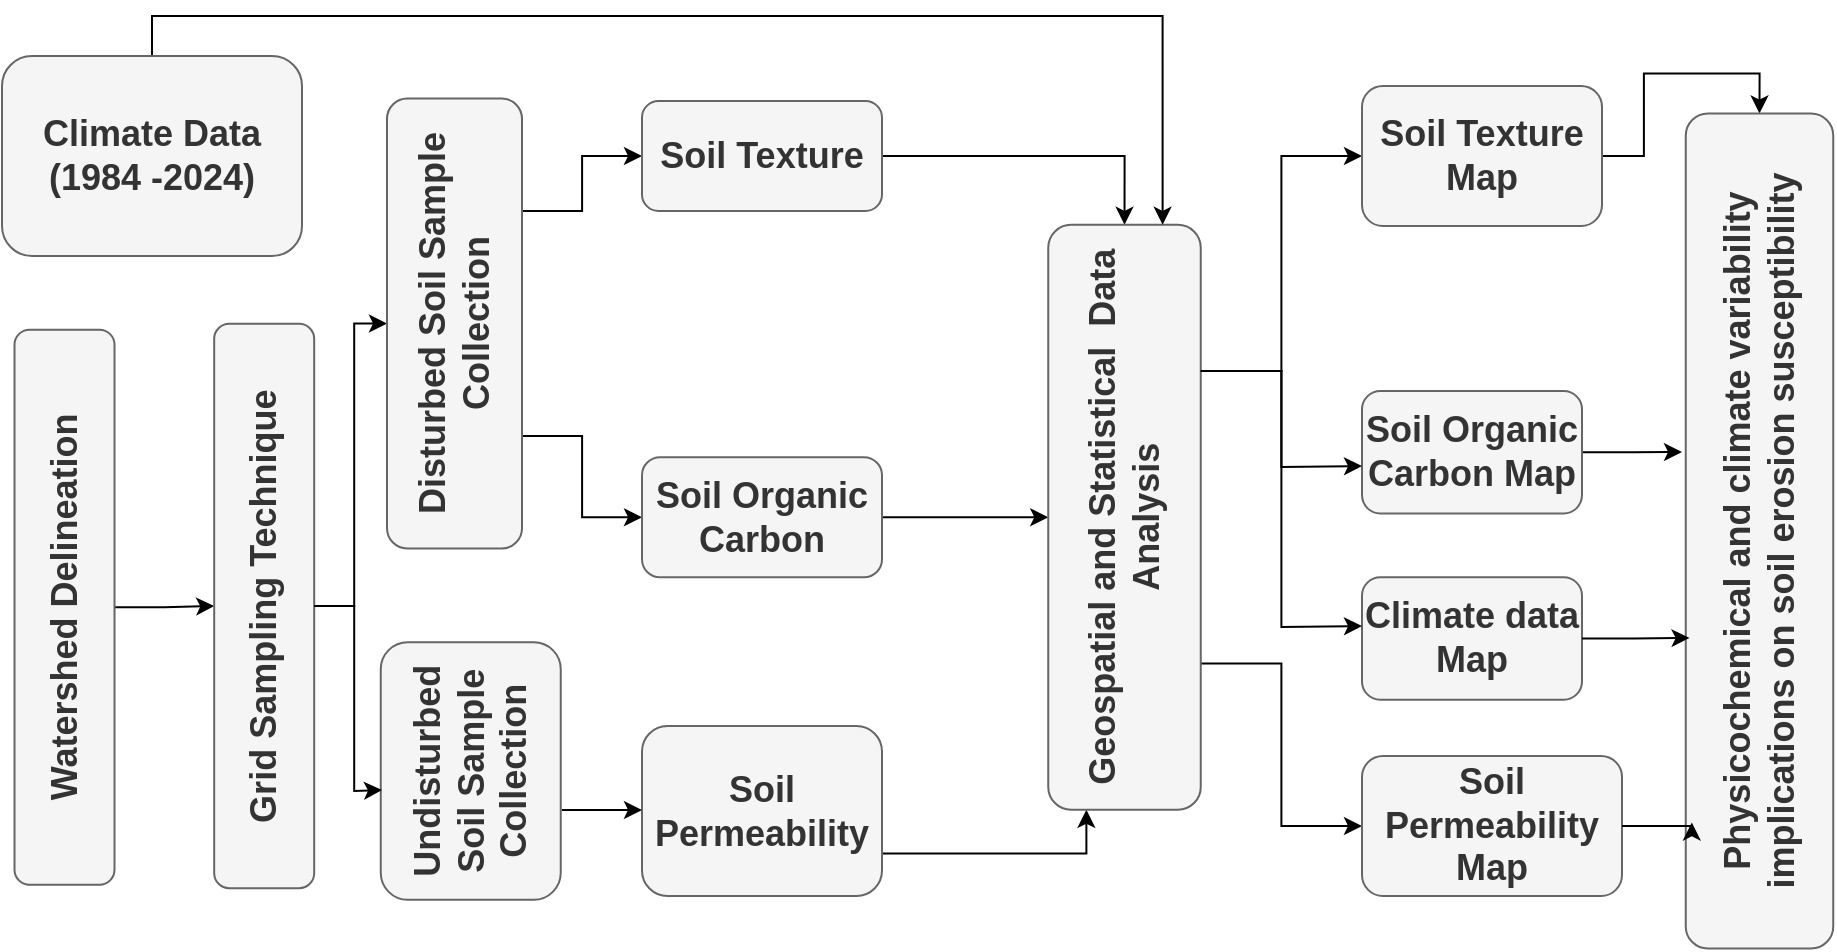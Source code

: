 <mxfile version="26.1.3">
  <diagram name="Page-1" id="hMF1Qu58T-P4NQbvckO5">
    <mxGraphModel dx="1032" dy="501" grid="1" gridSize="10" guides="1" tooltips="1" connect="1" arrows="1" fold="1" page="1" pageScale="1" pageWidth="1654" pageHeight="1169" math="0" shadow="0">
      <root>
        <mxCell id="0" />
        <mxCell id="1" parent="0" />
        <mxCell id="JYsvqv3m3Tlzd7t_K05r-17" style="edgeStyle=orthogonalEdgeStyle;rounded=0;orthogonalLoop=1;jettySize=auto;html=1;exitX=0.5;exitY=1;exitDx=0;exitDy=0;" edge="1" parent="1" source="JYsvqv3m3Tlzd7t_K05r-1" target="JYsvqv3m3Tlzd7t_K05r-2">
          <mxGeometry relative="1" as="geometry" />
        </mxCell>
        <mxCell id="JYsvqv3m3Tlzd7t_K05r-1" value="&lt;font style=&quot;font-size: 18px;&quot;&gt;&lt;b&gt;Watershed Delineation&lt;/b&gt;&lt;/font&gt;" style="rounded=1;whiteSpace=wrap;html=1;rotation=-90;fillColor=#f5f5f5;fontColor=#333333;strokeColor=#666666;" vertex="1" parent="1">
          <mxGeometry x="12.51" y="355.63" width="277.49" height="50" as="geometry" />
        </mxCell>
        <mxCell id="JYsvqv3m3Tlzd7t_K05r-18" style="edgeStyle=orthogonalEdgeStyle;rounded=0;orthogonalLoop=1;jettySize=auto;html=1;exitX=0.5;exitY=1;exitDx=0;exitDy=0;" edge="1" parent="1" source="JYsvqv3m3Tlzd7t_K05r-2" target="JYsvqv3m3Tlzd7t_K05r-4">
          <mxGeometry relative="1" as="geometry" />
        </mxCell>
        <mxCell id="JYsvqv3m3Tlzd7t_K05r-2" value="&lt;font style=&quot;font-size: 18px;&quot;&gt;&lt;b&gt;Grid Sampling Technique&lt;/b&gt;&lt;/font&gt;" style="rounded=1;whiteSpace=wrap;html=1;rotation=-90;fillColor=#f5f5f5;fontColor=#333333;strokeColor=#666666;" vertex="1" parent="1">
          <mxGeometry x="110" y="355" width="282.19" height="50" as="geometry" />
        </mxCell>
        <mxCell id="JYsvqv3m3Tlzd7t_K05r-3" value="&lt;font style=&quot;font-size: 18px;&quot;&gt;&lt;b&gt;Undisturbed Soil Sample Collection&lt;/b&gt;&lt;/font&gt;" style="rounded=1;whiteSpace=wrap;html=1;rotation=-90;fillColor=#f5f5f5;fontColor=#333333;strokeColor=#666666;" vertex="1" parent="1">
          <mxGeometry x="290" y="417.5" width="128.75" height="90" as="geometry" />
        </mxCell>
        <mxCell id="JYsvqv3m3Tlzd7t_K05r-23" style="edgeStyle=orthogonalEdgeStyle;rounded=0;orthogonalLoop=1;jettySize=auto;html=1;exitX=0.75;exitY=1;exitDx=0;exitDy=0;entryX=0;entryY=0.5;entryDx=0;entryDy=0;" edge="1" parent="1" source="JYsvqv3m3Tlzd7t_K05r-4" target="JYsvqv3m3Tlzd7t_K05r-8">
          <mxGeometry relative="1" as="geometry" />
        </mxCell>
        <mxCell id="JYsvqv3m3Tlzd7t_K05r-24" style="edgeStyle=orthogonalEdgeStyle;rounded=0;orthogonalLoop=1;jettySize=auto;html=1;exitX=0.25;exitY=1;exitDx=0;exitDy=0;entryX=0;entryY=0.5;entryDx=0;entryDy=0;" edge="1" parent="1" source="JYsvqv3m3Tlzd7t_K05r-4" target="JYsvqv3m3Tlzd7t_K05r-9">
          <mxGeometry relative="1" as="geometry" />
        </mxCell>
        <mxCell id="JYsvqv3m3Tlzd7t_K05r-4" value="&lt;font style=&quot;font-size: 18px;&quot;&gt;&lt;b&gt;Disturbed Soil Sample Collection&lt;/b&gt;&lt;/font&gt;" style="rounded=1;whiteSpace=wrap;html=1;rotation=-90;fillColor=#f5f5f5;fontColor=#333333;strokeColor=#666666;" vertex="1" parent="1">
          <mxGeometry x="233.75" y="205" width="225" height="67.5" as="geometry" />
        </mxCell>
        <mxCell id="JYsvqv3m3Tlzd7t_K05r-27" style="edgeStyle=orthogonalEdgeStyle;rounded=0;orthogonalLoop=1;jettySize=auto;html=1;exitX=1;exitY=0.5;exitDx=0;exitDy=0;entryX=1;entryY=0.5;entryDx=0;entryDy=0;" edge="1" parent="1" source="JYsvqv3m3Tlzd7t_K05r-8" target="JYsvqv3m3Tlzd7t_K05r-11">
          <mxGeometry relative="1" as="geometry" />
        </mxCell>
        <mxCell id="JYsvqv3m3Tlzd7t_K05r-8" value="&lt;span style=&quot;font-size: 18px;&quot;&gt;&lt;b&gt;Soil Texture&lt;/b&gt;&lt;/span&gt;" style="rounded=1;whiteSpace=wrap;html=1;fillColor=#f5f5f5;fontColor=#333333;strokeColor=#666666;" vertex="1" parent="1">
          <mxGeometry x="440" y="127.5" width="120" height="55" as="geometry" />
        </mxCell>
        <mxCell id="JYsvqv3m3Tlzd7t_K05r-28" style="edgeStyle=orthogonalEdgeStyle;rounded=0;orthogonalLoop=1;jettySize=auto;html=1;exitX=1;exitY=0.5;exitDx=0;exitDy=0;entryX=0.5;entryY=0;entryDx=0;entryDy=0;" edge="1" parent="1" source="JYsvqv3m3Tlzd7t_K05r-9" target="JYsvqv3m3Tlzd7t_K05r-11">
          <mxGeometry relative="1" as="geometry" />
        </mxCell>
        <mxCell id="JYsvqv3m3Tlzd7t_K05r-9" value="&lt;span style=&quot;font-size: 18px;&quot;&gt;&lt;b&gt;Soil Organic Carbon&lt;/b&gt;&lt;/span&gt;" style="rounded=1;whiteSpace=wrap;html=1;fillColor=#f5f5f5;fontColor=#333333;strokeColor=#666666;" vertex="1" parent="1">
          <mxGeometry x="440" y="305.63" width="120" height="60" as="geometry" />
        </mxCell>
        <mxCell id="JYsvqv3m3Tlzd7t_K05r-29" style="edgeStyle=orthogonalEdgeStyle;rounded=0;orthogonalLoop=1;jettySize=auto;html=1;exitX=1;exitY=0.75;exitDx=0;exitDy=0;entryX=0;entryY=0.25;entryDx=0;entryDy=0;" edge="1" parent="1" source="JYsvqv3m3Tlzd7t_K05r-10" target="JYsvqv3m3Tlzd7t_K05r-11">
          <mxGeometry relative="1" as="geometry" />
        </mxCell>
        <mxCell id="JYsvqv3m3Tlzd7t_K05r-10" value="&lt;span style=&quot;font-size: 18px;&quot;&gt;&lt;b&gt;Soil Permeability&lt;/b&gt;&lt;/span&gt;" style="rounded=1;whiteSpace=wrap;html=1;fillColor=#f5f5f5;fontColor=#333333;strokeColor=#666666;" vertex="1" parent="1">
          <mxGeometry x="440" y="440" width="120" height="85" as="geometry" />
        </mxCell>
        <mxCell id="JYsvqv3m3Tlzd7t_K05r-31" style="edgeStyle=orthogonalEdgeStyle;rounded=0;orthogonalLoop=1;jettySize=auto;html=1;exitX=0.75;exitY=1;exitDx=0;exitDy=0;entryX=0;entryY=0.5;entryDx=0;entryDy=0;" edge="1" parent="1" source="JYsvqv3m3Tlzd7t_K05r-11" target="JYsvqv3m3Tlzd7t_K05r-12">
          <mxGeometry relative="1" as="geometry" />
        </mxCell>
        <mxCell id="JYsvqv3m3Tlzd7t_K05r-33" style="edgeStyle=orthogonalEdgeStyle;rounded=0;orthogonalLoop=1;jettySize=auto;html=1;exitX=0.25;exitY=1;exitDx=0;exitDy=0;entryX=0;entryY=0.5;entryDx=0;entryDy=0;" edge="1" parent="1" source="JYsvqv3m3Tlzd7t_K05r-11" target="JYsvqv3m3Tlzd7t_K05r-14">
          <mxGeometry relative="1" as="geometry" />
        </mxCell>
        <mxCell id="JYsvqv3m3Tlzd7t_K05r-11" value="&lt;font style=&quot;font-size: 18px;&quot;&gt;&lt;b&gt;Geospatial and Statistical&amp;nbsp; Data Analysis&lt;/b&gt;&lt;/font&gt;" style="rounded=1;whiteSpace=wrap;html=1;rotation=-90;fillColor=#f5f5f5;fontColor=#333333;strokeColor=#666666;" vertex="1" parent="1">
          <mxGeometry x="535" y="297.51" width="292.5" height="76.25" as="geometry" />
        </mxCell>
        <mxCell id="JYsvqv3m3Tlzd7t_K05r-36" style="edgeStyle=orthogonalEdgeStyle;rounded=0;orthogonalLoop=1;jettySize=auto;html=1;exitX=1;exitY=0.5;exitDx=0;exitDy=0;entryX=1;entryY=0.5;entryDx=0;entryDy=0;" edge="1" parent="1" source="JYsvqv3m3Tlzd7t_K05r-12" target="JYsvqv3m3Tlzd7t_K05r-16">
          <mxGeometry relative="1" as="geometry" />
        </mxCell>
        <mxCell id="JYsvqv3m3Tlzd7t_K05r-12" value="&lt;span style=&quot;font-size: 18px;&quot;&gt;&lt;b&gt;Soil Texture Map&lt;/b&gt;&lt;/span&gt;" style="rounded=1;whiteSpace=wrap;html=1;fillColor=#f5f5f5;fontColor=#333333;strokeColor=#666666;" vertex="1" parent="1">
          <mxGeometry x="800" y="120" width="120" height="70" as="geometry" />
        </mxCell>
        <mxCell id="JYsvqv3m3Tlzd7t_K05r-37" style="edgeStyle=orthogonalEdgeStyle;rounded=0;orthogonalLoop=1;jettySize=auto;html=1;exitX=1;exitY=0.5;exitDx=0;exitDy=0;" edge="1" parent="1" source="JYsvqv3m3Tlzd7t_K05r-13">
          <mxGeometry relative="1" as="geometry">
            <mxPoint x="960" y="303" as="targetPoint" />
          </mxGeometry>
        </mxCell>
        <mxCell id="JYsvqv3m3Tlzd7t_K05r-13" value="&lt;span style=&quot;font-size: 18px;&quot;&gt;&lt;b&gt;Soil Organic Carbon Map&lt;/b&gt;&lt;/span&gt;" style="rounded=1;whiteSpace=wrap;html=1;fillColor=#f5f5f5;fontColor=#333333;strokeColor=#666666;" vertex="1" parent="1">
          <mxGeometry x="800" y="272.5" width="110" height="61.25" as="geometry" />
        </mxCell>
        <mxCell id="JYsvqv3m3Tlzd7t_K05r-14" value="&lt;span style=&quot;font-size: 18px;&quot;&gt;&lt;b&gt;Soil Permeability Map&lt;/b&gt;&lt;/span&gt;" style="rounded=1;whiteSpace=wrap;html=1;fillColor=#f5f5f5;fontColor=#333333;strokeColor=#666666;" vertex="1" parent="1">
          <mxGeometry x="800" y="455" width="130" height="70" as="geometry" />
        </mxCell>
        <mxCell id="JYsvqv3m3Tlzd7t_K05r-30" style="edgeStyle=orthogonalEdgeStyle;rounded=0;orthogonalLoop=1;jettySize=auto;html=1;exitX=0.5;exitY=0;exitDx=0;exitDy=0;entryX=1;entryY=0.75;entryDx=0;entryDy=0;" edge="1" parent="1" source="JYsvqv3m3Tlzd7t_K05r-15" target="JYsvqv3m3Tlzd7t_K05r-11">
          <mxGeometry relative="1" as="geometry">
            <mxPoint x="460" y="105" as="targetPoint" />
          </mxGeometry>
        </mxCell>
        <mxCell id="JYsvqv3m3Tlzd7t_K05r-15" value="&lt;span style=&quot;font-size: 18px;&quot;&gt;&lt;b&gt;Climate Data (1984 -2024)&lt;/b&gt;&lt;/span&gt;" style="rounded=1;whiteSpace=wrap;html=1;fillColor=#f5f5f5;fontColor=#333333;strokeColor=#666666;" vertex="1" parent="1">
          <mxGeometry x="120" y="105" width="150" height="100" as="geometry" />
        </mxCell>
        <mxCell id="JYsvqv3m3Tlzd7t_K05r-16" value="&lt;font style=&quot;font-size: 18px;&quot;&gt;&lt;b&gt;Physicochemical and climate variability implications on soil erosion susceptibility&lt;/b&gt;&lt;/font&gt;" style="rounded=1;whiteSpace=wrap;html=1;rotation=-90;fillColor=#f5f5f5;fontColor=#333333;strokeColor=#666666;" vertex="1" parent="1">
          <mxGeometry x="790" y="305.63" width="417.5" height="73.75" as="geometry" />
        </mxCell>
        <mxCell id="JYsvqv3m3Tlzd7t_K05r-20" style="edgeStyle=orthogonalEdgeStyle;rounded=0;orthogonalLoop=1;jettySize=auto;html=1;exitX=0.5;exitY=1;exitDx=0;exitDy=0;" edge="1" parent="1" source="JYsvqv3m3Tlzd7t_K05r-2">
          <mxGeometry relative="1" as="geometry">
            <mxPoint x="310" y="472" as="targetPoint" />
          </mxGeometry>
        </mxCell>
        <mxCell id="JYsvqv3m3Tlzd7t_K05r-26" value="" style="endArrow=classic;html=1;rounded=0;" edge="1" parent="1">
          <mxGeometry width="50" height="50" relative="1" as="geometry">
            <mxPoint x="400" y="482" as="sourcePoint" />
            <mxPoint x="440" y="482" as="targetPoint" />
          </mxGeometry>
        </mxCell>
        <mxCell id="JYsvqv3m3Tlzd7t_K05r-32" style="edgeStyle=orthogonalEdgeStyle;rounded=0;orthogonalLoop=1;jettySize=auto;html=1;exitX=0.75;exitY=1;exitDx=0;exitDy=0;" edge="1" parent="1" source="JYsvqv3m3Tlzd7t_K05r-11">
          <mxGeometry relative="1" as="geometry">
            <mxPoint x="800" y="310" as="targetPoint" />
          </mxGeometry>
        </mxCell>
        <mxCell id="JYsvqv3m3Tlzd7t_K05r-34" value="&lt;span style=&quot;font-size: 18px;&quot;&gt;&lt;b&gt;Climate data Map&lt;/b&gt;&lt;/span&gt;" style="rounded=1;whiteSpace=wrap;html=1;fillColor=#f5f5f5;fontColor=#333333;strokeColor=#666666;" vertex="1" parent="1">
          <mxGeometry x="800" y="365.63" width="110" height="61.25" as="geometry" />
        </mxCell>
        <mxCell id="JYsvqv3m3Tlzd7t_K05r-35" style="edgeStyle=orthogonalEdgeStyle;rounded=0;orthogonalLoop=1;jettySize=auto;html=1;exitX=0.75;exitY=1;exitDx=0;exitDy=0;" edge="1" parent="1" source="JYsvqv3m3Tlzd7t_K05r-11">
          <mxGeometry relative="1" as="geometry">
            <mxPoint x="800" y="390" as="targetPoint" />
          </mxGeometry>
        </mxCell>
        <mxCell id="JYsvqv3m3Tlzd7t_K05r-38" style="edgeStyle=orthogonalEdgeStyle;rounded=0;orthogonalLoop=1;jettySize=auto;html=1;exitX=1;exitY=0.5;exitDx=0;exitDy=0;entryX=0.372;entryY=0.026;entryDx=0;entryDy=0;entryPerimeter=0;" edge="1" parent="1" source="JYsvqv3m3Tlzd7t_K05r-34" target="JYsvqv3m3Tlzd7t_K05r-16">
          <mxGeometry relative="1" as="geometry" />
        </mxCell>
        <mxCell id="JYsvqv3m3Tlzd7t_K05r-39" style="edgeStyle=orthogonalEdgeStyle;rounded=0;orthogonalLoop=1;jettySize=auto;html=1;exitX=1;exitY=0.5;exitDx=0;exitDy=0;entryX=0.151;entryY=0.041;entryDx=0;entryDy=0;entryPerimeter=0;" edge="1" parent="1" source="JYsvqv3m3Tlzd7t_K05r-14" target="JYsvqv3m3Tlzd7t_K05r-16">
          <mxGeometry relative="1" as="geometry" />
        </mxCell>
      </root>
    </mxGraphModel>
  </diagram>
</mxfile>

